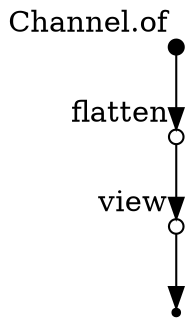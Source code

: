 digraph "pipeline_dag_20220715_193609" {
p0 [shape=point,label="",fixedsize=true,width=0.1,xlabel="Channel.of"];
p1 [shape=circle,label="",fixedsize=true,width=0.1,xlabel="flatten"];
p0 -> p1;

p1 [shape=circle,label="",fixedsize=true,width=0.1,xlabel="flatten"];
p2 [shape=circle,label="",fixedsize=true,width=0.1,xlabel="view"];
p1 -> p2;

p2 [shape=circle,label="",fixedsize=true,width=0.1,xlabel="view"];
p3 [shape=point];
p2 -> p3;

}

